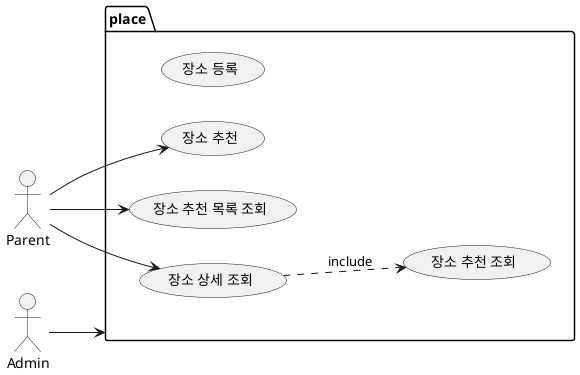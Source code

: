 @startuml
'https://plantuml.com/use-case-diagram
left to right direction
actor Parent
actor Admin
package place {
  usecase (장소 등록) as createPlace
  usecase (장소 추천) as recommendPlace
  Parent --> recommendPlace
  usecase (장소 추천 조회) as findRecommends
  usecase (장소 추천 목록 조회) as findRecommendsList
  usecase (장소 상세 조회) as getPlace
  Parent --> getPlace
  Parent --> findRecommendsList
  getPlace ..> findRecommends: include
}
Admin --> place
@enduml